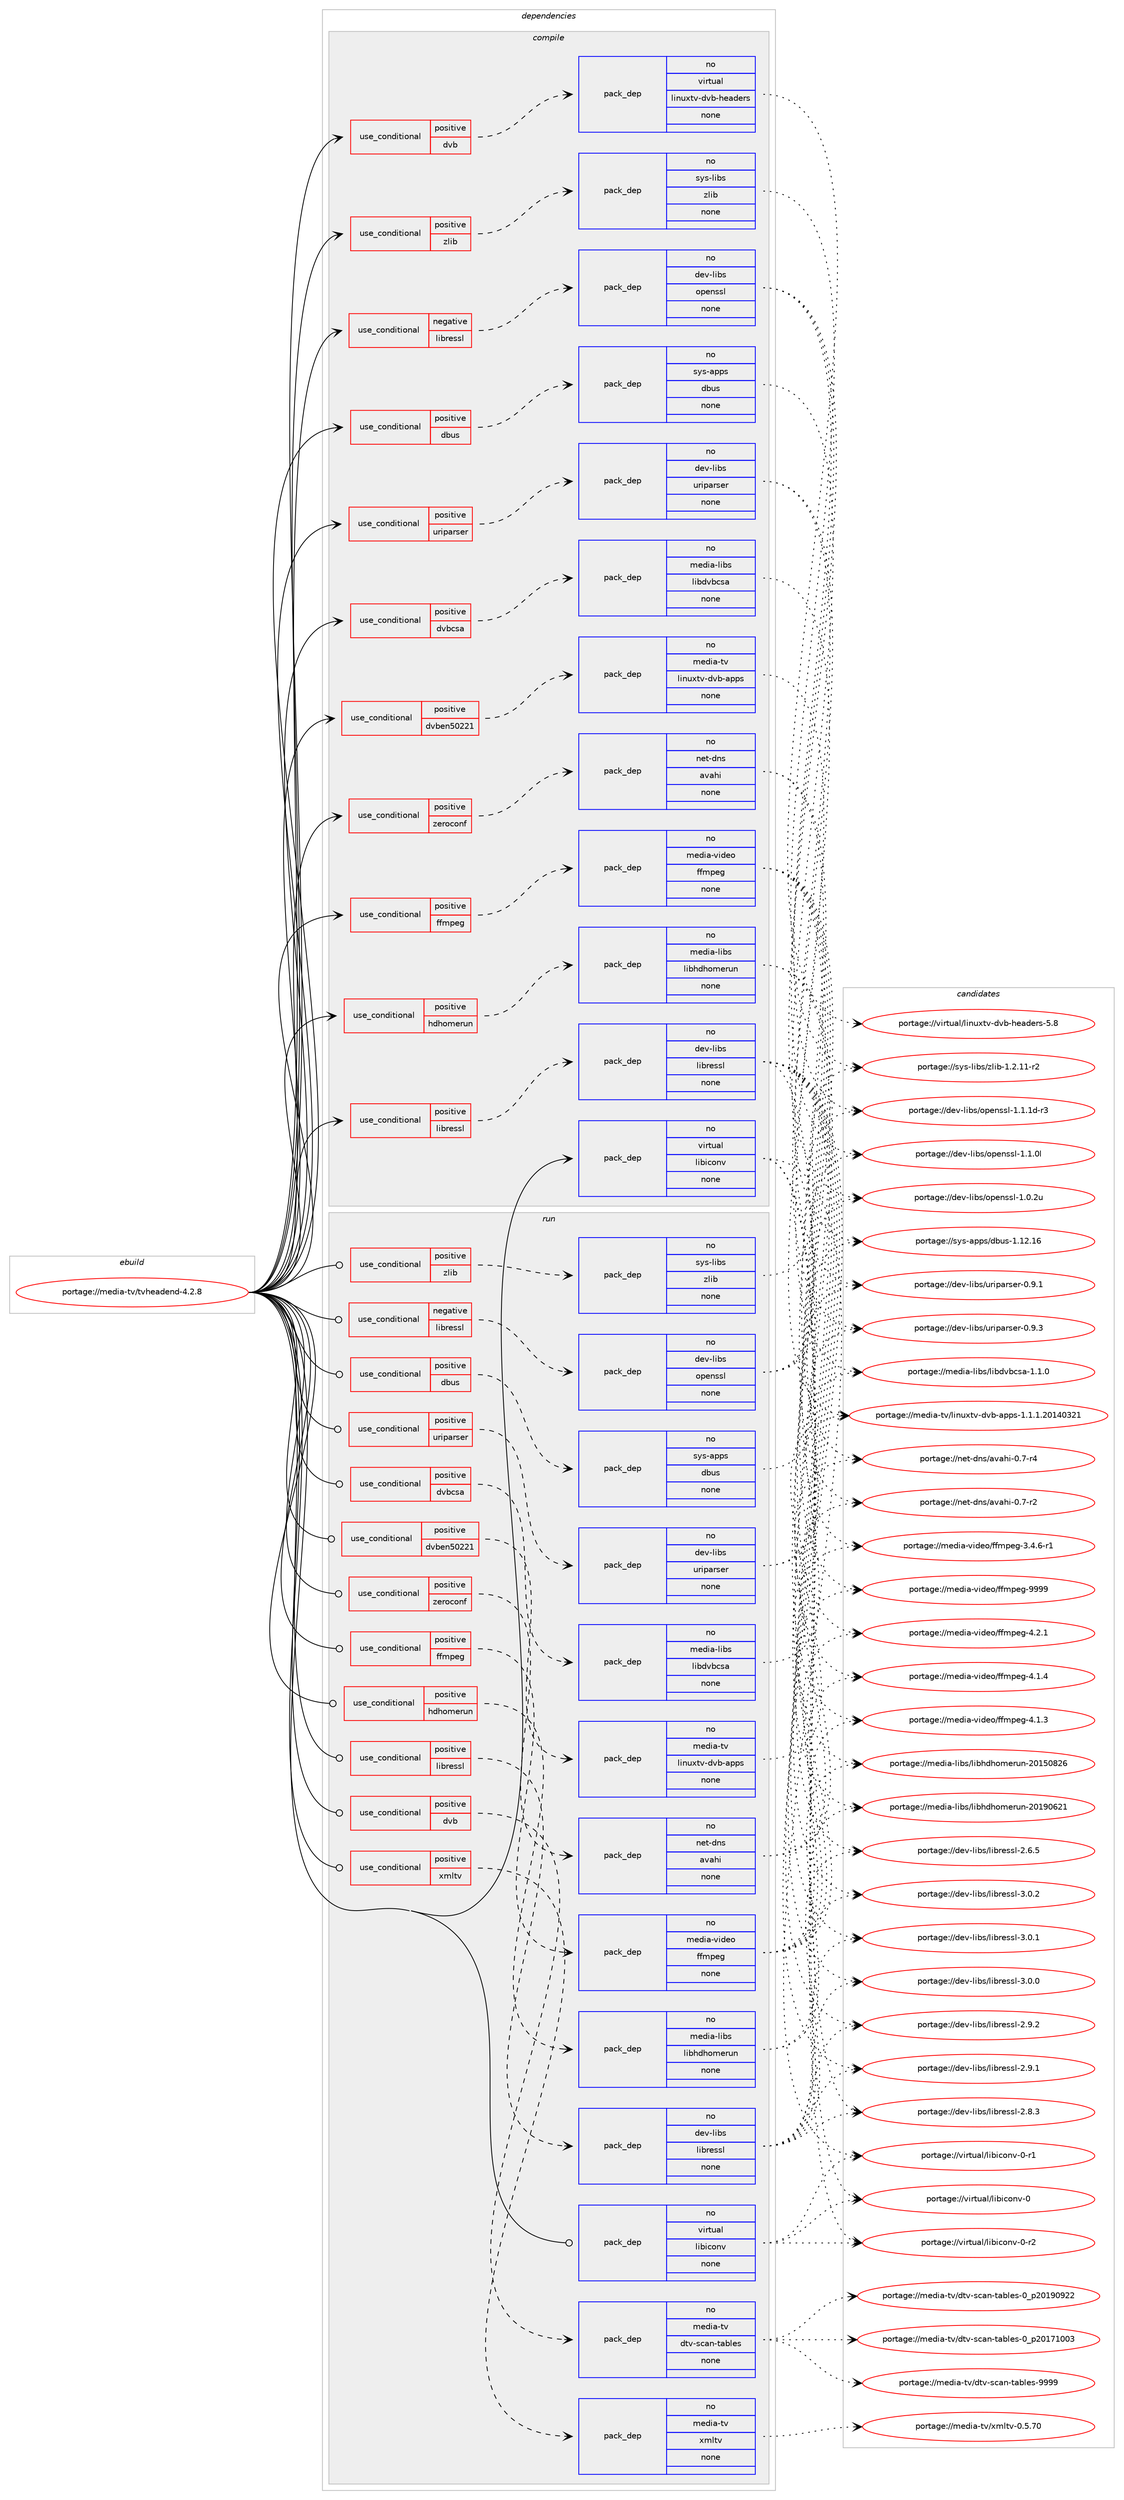 digraph prolog {

# *************
# Graph options
# *************

newrank=true;
concentrate=true;
compound=true;
graph [rankdir=LR,fontname=Helvetica,fontsize=10,ranksep=1.5];#, ranksep=2.5, nodesep=0.2];
edge  [arrowhead=vee];
node  [fontname=Helvetica,fontsize=10];

# **********
# The ebuild
# **********

subgraph cluster_leftcol {
color=gray;
label=<<i>ebuild</i>>;
id [label="portage://media-tv/tvheadend-4.2.8", color=red, width=4, href="../media-tv/tvheadend-4.2.8.svg"];
}

# ****************
# The dependencies
# ****************

subgraph cluster_midcol {
color=gray;
label=<<i>dependencies</i>>;
subgraph cluster_compile {
fillcolor="#eeeeee";
style=filled;
label=<<i>compile</i>>;
subgraph cond40776 {
dependency181921 [label=<<TABLE BORDER="0" CELLBORDER="1" CELLSPACING="0" CELLPADDING="4"><TR><TD ROWSPAN="3" CELLPADDING="10">use_conditional</TD></TR><TR><TD>negative</TD></TR><TR><TD>libressl</TD></TR></TABLE>>, shape=none, color=red];
subgraph pack138299 {
dependency181922 [label=<<TABLE BORDER="0" CELLBORDER="1" CELLSPACING="0" CELLPADDING="4" WIDTH="220"><TR><TD ROWSPAN="6" CELLPADDING="30">pack_dep</TD></TR><TR><TD WIDTH="110">no</TD></TR><TR><TD>dev-libs</TD></TR><TR><TD>openssl</TD></TR><TR><TD>none</TD></TR><TR><TD></TD></TR></TABLE>>, shape=none, color=blue];
}
dependency181921:e -> dependency181922:w [weight=20,style="dashed",arrowhead="vee"];
}
id:e -> dependency181921:w [weight=20,style="solid",arrowhead="vee"];
subgraph cond40777 {
dependency181923 [label=<<TABLE BORDER="0" CELLBORDER="1" CELLSPACING="0" CELLPADDING="4"><TR><TD ROWSPAN="3" CELLPADDING="10">use_conditional</TD></TR><TR><TD>positive</TD></TR><TR><TD>dbus</TD></TR></TABLE>>, shape=none, color=red];
subgraph pack138300 {
dependency181924 [label=<<TABLE BORDER="0" CELLBORDER="1" CELLSPACING="0" CELLPADDING="4" WIDTH="220"><TR><TD ROWSPAN="6" CELLPADDING="30">pack_dep</TD></TR><TR><TD WIDTH="110">no</TD></TR><TR><TD>sys-apps</TD></TR><TR><TD>dbus</TD></TR><TR><TD>none</TD></TR><TR><TD></TD></TR></TABLE>>, shape=none, color=blue];
}
dependency181923:e -> dependency181924:w [weight=20,style="dashed",arrowhead="vee"];
}
id:e -> dependency181923:w [weight=20,style="solid",arrowhead="vee"];
subgraph cond40778 {
dependency181925 [label=<<TABLE BORDER="0" CELLBORDER="1" CELLSPACING="0" CELLPADDING="4"><TR><TD ROWSPAN="3" CELLPADDING="10">use_conditional</TD></TR><TR><TD>positive</TD></TR><TR><TD>dvb</TD></TR></TABLE>>, shape=none, color=red];
subgraph pack138301 {
dependency181926 [label=<<TABLE BORDER="0" CELLBORDER="1" CELLSPACING="0" CELLPADDING="4" WIDTH="220"><TR><TD ROWSPAN="6" CELLPADDING="30">pack_dep</TD></TR><TR><TD WIDTH="110">no</TD></TR><TR><TD>virtual</TD></TR><TR><TD>linuxtv-dvb-headers</TD></TR><TR><TD>none</TD></TR><TR><TD></TD></TR></TABLE>>, shape=none, color=blue];
}
dependency181925:e -> dependency181926:w [weight=20,style="dashed",arrowhead="vee"];
}
id:e -> dependency181925:w [weight=20,style="solid",arrowhead="vee"];
subgraph cond40779 {
dependency181927 [label=<<TABLE BORDER="0" CELLBORDER="1" CELLSPACING="0" CELLPADDING="4"><TR><TD ROWSPAN="3" CELLPADDING="10">use_conditional</TD></TR><TR><TD>positive</TD></TR><TR><TD>dvbcsa</TD></TR></TABLE>>, shape=none, color=red];
subgraph pack138302 {
dependency181928 [label=<<TABLE BORDER="0" CELLBORDER="1" CELLSPACING="0" CELLPADDING="4" WIDTH="220"><TR><TD ROWSPAN="6" CELLPADDING="30">pack_dep</TD></TR><TR><TD WIDTH="110">no</TD></TR><TR><TD>media-libs</TD></TR><TR><TD>libdvbcsa</TD></TR><TR><TD>none</TD></TR><TR><TD></TD></TR></TABLE>>, shape=none, color=blue];
}
dependency181927:e -> dependency181928:w [weight=20,style="dashed",arrowhead="vee"];
}
id:e -> dependency181927:w [weight=20,style="solid",arrowhead="vee"];
subgraph cond40780 {
dependency181929 [label=<<TABLE BORDER="0" CELLBORDER="1" CELLSPACING="0" CELLPADDING="4"><TR><TD ROWSPAN="3" CELLPADDING="10">use_conditional</TD></TR><TR><TD>positive</TD></TR><TR><TD>dvben50221</TD></TR></TABLE>>, shape=none, color=red];
subgraph pack138303 {
dependency181930 [label=<<TABLE BORDER="0" CELLBORDER="1" CELLSPACING="0" CELLPADDING="4" WIDTH="220"><TR><TD ROWSPAN="6" CELLPADDING="30">pack_dep</TD></TR><TR><TD WIDTH="110">no</TD></TR><TR><TD>media-tv</TD></TR><TR><TD>linuxtv-dvb-apps</TD></TR><TR><TD>none</TD></TR><TR><TD></TD></TR></TABLE>>, shape=none, color=blue];
}
dependency181929:e -> dependency181930:w [weight=20,style="dashed",arrowhead="vee"];
}
id:e -> dependency181929:w [weight=20,style="solid",arrowhead="vee"];
subgraph cond40781 {
dependency181931 [label=<<TABLE BORDER="0" CELLBORDER="1" CELLSPACING="0" CELLPADDING="4"><TR><TD ROWSPAN="3" CELLPADDING="10">use_conditional</TD></TR><TR><TD>positive</TD></TR><TR><TD>ffmpeg</TD></TR></TABLE>>, shape=none, color=red];
subgraph pack138304 {
dependency181932 [label=<<TABLE BORDER="0" CELLBORDER="1" CELLSPACING="0" CELLPADDING="4" WIDTH="220"><TR><TD ROWSPAN="6" CELLPADDING="30">pack_dep</TD></TR><TR><TD WIDTH="110">no</TD></TR><TR><TD>media-video</TD></TR><TR><TD>ffmpeg</TD></TR><TR><TD>none</TD></TR><TR><TD></TD></TR></TABLE>>, shape=none, color=blue];
}
dependency181931:e -> dependency181932:w [weight=20,style="dashed",arrowhead="vee"];
}
id:e -> dependency181931:w [weight=20,style="solid",arrowhead="vee"];
subgraph cond40782 {
dependency181933 [label=<<TABLE BORDER="0" CELLBORDER="1" CELLSPACING="0" CELLPADDING="4"><TR><TD ROWSPAN="3" CELLPADDING="10">use_conditional</TD></TR><TR><TD>positive</TD></TR><TR><TD>hdhomerun</TD></TR></TABLE>>, shape=none, color=red];
subgraph pack138305 {
dependency181934 [label=<<TABLE BORDER="0" CELLBORDER="1" CELLSPACING="0" CELLPADDING="4" WIDTH="220"><TR><TD ROWSPAN="6" CELLPADDING="30">pack_dep</TD></TR><TR><TD WIDTH="110">no</TD></TR><TR><TD>media-libs</TD></TR><TR><TD>libhdhomerun</TD></TR><TR><TD>none</TD></TR><TR><TD></TD></TR></TABLE>>, shape=none, color=blue];
}
dependency181933:e -> dependency181934:w [weight=20,style="dashed",arrowhead="vee"];
}
id:e -> dependency181933:w [weight=20,style="solid",arrowhead="vee"];
subgraph cond40783 {
dependency181935 [label=<<TABLE BORDER="0" CELLBORDER="1" CELLSPACING="0" CELLPADDING="4"><TR><TD ROWSPAN="3" CELLPADDING="10">use_conditional</TD></TR><TR><TD>positive</TD></TR><TR><TD>libressl</TD></TR></TABLE>>, shape=none, color=red];
subgraph pack138306 {
dependency181936 [label=<<TABLE BORDER="0" CELLBORDER="1" CELLSPACING="0" CELLPADDING="4" WIDTH="220"><TR><TD ROWSPAN="6" CELLPADDING="30">pack_dep</TD></TR><TR><TD WIDTH="110">no</TD></TR><TR><TD>dev-libs</TD></TR><TR><TD>libressl</TD></TR><TR><TD>none</TD></TR><TR><TD></TD></TR></TABLE>>, shape=none, color=blue];
}
dependency181935:e -> dependency181936:w [weight=20,style="dashed",arrowhead="vee"];
}
id:e -> dependency181935:w [weight=20,style="solid",arrowhead="vee"];
subgraph cond40784 {
dependency181937 [label=<<TABLE BORDER="0" CELLBORDER="1" CELLSPACING="0" CELLPADDING="4"><TR><TD ROWSPAN="3" CELLPADDING="10">use_conditional</TD></TR><TR><TD>positive</TD></TR><TR><TD>uriparser</TD></TR></TABLE>>, shape=none, color=red];
subgraph pack138307 {
dependency181938 [label=<<TABLE BORDER="0" CELLBORDER="1" CELLSPACING="0" CELLPADDING="4" WIDTH="220"><TR><TD ROWSPAN="6" CELLPADDING="30">pack_dep</TD></TR><TR><TD WIDTH="110">no</TD></TR><TR><TD>dev-libs</TD></TR><TR><TD>uriparser</TD></TR><TR><TD>none</TD></TR><TR><TD></TD></TR></TABLE>>, shape=none, color=blue];
}
dependency181937:e -> dependency181938:w [weight=20,style="dashed",arrowhead="vee"];
}
id:e -> dependency181937:w [weight=20,style="solid",arrowhead="vee"];
subgraph cond40785 {
dependency181939 [label=<<TABLE BORDER="0" CELLBORDER="1" CELLSPACING="0" CELLPADDING="4"><TR><TD ROWSPAN="3" CELLPADDING="10">use_conditional</TD></TR><TR><TD>positive</TD></TR><TR><TD>zeroconf</TD></TR></TABLE>>, shape=none, color=red];
subgraph pack138308 {
dependency181940 [label=<<TABLE BORDER="0" CELLBORDER="1" CELLSPACING="0" CELLPADDING="4" WIDTH="220"><TR><TD ROWSPAN="6" CELLPADDING="30">pack_dep</TD></TR><TR><TD WIDTH="110">no</TD></TR><TR><TD>net-dns</TD></TR><TR><TD>avahi</TD></TR><TR><TD>none</TD></TR><TR><TD></TD></TR></TABLE>>, shape=none, color=blue];
}
dependency181939:e -> dependency181940:w [weight=20,style="dashed",arrowhead="vee"];
}
id:e -> dependency181939:w [weight=20,style="solid",arrowhead="vee"];
subgraph cond40786 {
dependency181941 [label=<<TABLE BORDER="0" CELLBORDER="1" CELLSPACING="0" CELLPADDING="4"><TR><TD ROWSPAN="3" CELLPADDING="10">use_conditional</TD></TR><TR><TD>positive</TD></TR><TR><TD>zlib</TD></TR></TABLE>>, shape=none, color=red];
subgraph pack138309 {
dependency181942 [label=<<TABLE BORDER="0" CELLBORDER="1" CELLSPACING="0" CELLPADDING="4" WIDTH="220"><TR><TD ROWSPAN="6" CELLPADDING="30">pack_dep</TD></TR><TR><TD WIDTH="110">no</TD></TR><TR><TD>sys-libs</TD></TR><TR><TD>zlib</TD></TR><TR><TD>none</TD></TR><TR><TD></TD></TR></TABLE>>, shape=none, color=blue];
}
dependency181941:e -> dependency181942:w [weight=20,style="dashed",arrowhead="vee"];
}
id:e -> dependency181941:w [weight=20,style="solid",arrowhead="vee"];
subgraph pack138310 {
dependency181943 [label=<<TABLE BORDER="0" CELLBORDER="1" CELLSPACING="0" CELLPADDING="4" WIDTH="220"><TR><TD ROWSPAN="6" CELLPADDING="30">pack_dep</TD></TR><TR><TD WIDTH="110">no</TD></TR><TR><TD>virtual</TD></TR><TR><TD>libiconv</TD></TR><TR><TD>none</TD></TR><TR><TD></TD></TR></TABLE>>, shape=none, color=blue];
}
id:e -> dependency181943:w [weight=20,style="solid",arrowhead="vee"];
}
subgraph cluster_compileandrun {
fillcolor="#eeeeee";
style=filled;
label=<<i>compile and run</i>>;
}
subgraph cluster_run {
fillcolor="#eeeeee";
style=filled;
label=<<i>run</i>>;
subgraph cond40787 {
dependency181944 [label=<<TABLE BORDER="0" CELLBORDER="1" CELLSPACING="0" CELLPADDING="4"><TR><TD ROWSPAN="3" CELLPADDING="10">use_conditional</TD></TR><TR><TD>negative</TD></TR><TR><TD>libressl</TD></TR></TABLE>>, shape=none, color=red];
subgraph pack138311 {
dependency181945 [label=<<TABLE BORDER="0" CELLBORDER="1" CELLSPACING="0" CELLPADDING="4" WIDTH="220"><TR><TD ROWSPAN="6" CELLPADDING="30">pack_dep</TD></TR><TR><TD WIDTH="110">no</TD></TR><TR><TD>dev-libs</TD></TR><TR><TD>openssl</TD></TR><TR><TD>none</TD></TR><TR><TD></TD></TR></TABLE>>, shape=none, color=blue];
}
dependency181944:e -> dependency181945:w [weight=20,style="dashed",arrowhead="vee"];
}
id:e -> dependency181944:w [weight=20,style="solid",arrowhead="odot"];
subgraph cond40788 {
dependency181946 [label=<<TABLE BORDER="0" CELLBORDER="1" CELLSPACING="0" CELLPADDING="4"><TR><TD ROWSPAN="3" CELLPADDING="10">use_conditional</TD></TR><TR><TD>positive</TD></TR><TR><TD>dbus</TD></TR></TABLE>>, shape=none, color=red];
subgraph pack138312 {
dependency181947 [label=<<TABLE BORDER="0" CELLBORDER="1" CELLSPACING="0" CELLPADDING="4" WIDTH="220"><TR><TD ROWSPAN="6" CELLPADDING="30">pack_dep</TD></TR><TR><TD WIDTH="110">no</TD></TR><TR><TD>sys-apps</TD></TR><TR><TD>dbus</TD></TR><TR><TD>none</TD></TR><TR><TD></TD></TR></TABLE>>, shape=none, color=blue];
}
dependency181946:e -> dependency181947:w [weight=20,style="dashed",arrowhead="vee"];
}
id:e -> dependency181946:w [weight=20,style="solid",arrowhead="odot"];
subgraph cond40789 {
dependency181948 [label=<<TABLE BORDER="0" CELLBORDER="1" CELLSPACING="0" CELLPADDING="4"><TR><TD ROWSPAN="3" CELLPADDING="10">use_conditional</TD></TR><TR><TD>positive</TD></TR><TR><TD>dvb</TD></TR></TABLE>>, shape=none, color=red];
subgraph pack138313 {
dependency181949 [label=<<TABLE BORDER="0" CELLBORDER="1" CELLSPACING="0" CELLPADDING="4" WIDTH="220"><TR><TD ROWSPAN="6" CELLPADDING="30">pack_dep</TD></TR><TR><TD WIDTH="110">no</TD></TR><TR><TD>media-tv</TD></TR><TR><TD>dtv-scan-tables</TD></TR><TR><TD>none</TD></TR><TR><TD></TD></TR></TABLE>>, shape=none, color=blue];
}
dependency181948:e -> dependency181949:w [weight=20,style="dashed",arrowhead="vee"];
}
id:e -> dependency181948:w [weight=20,style="solid",arrowhead="odot"];
subgraph cond40790 {
dependency181950 [label=<<TABLE BORDER="0" CELLBORDER="1" CELLSPACING="0" CELLPADDING="4"><TR><TD ROWSPAN="3" CELLPADDING="10">use_conditional</TD></TR><TR><TD>positive</TD></TR><TR><TD>dvbcsa</TD></TR></TABLE>>, shape=none, color=red];
subgraph pack138314 {
dependency181951 [label=<<TABLE BORDER="0" CELLBORDER="1" CELLSPACING="0" CELLPADDING="4" WIDTH="220"><TR><TD ROWSPAN="6" CELLPADDING="30">pack_dep</TD></TR><TR><TD WIDTH="110">no</TD></TR><TR><TD>media-libs</TD></TR><TR><TD>libdvbcsa</TD></TR><TR><TD>none</TD></TR><TR><TD></TD></TR></TABLE>>, shape=none, color=blue];
}
dependency181950:e -> dependency181951:w [weight=20,style="dashed",arrowhead="vee"];
}
id:e -> dependency181950:w [weight=20,style="solid",arrowhead="odot"];
subgraph cond40791 {
dependency181952 [label=<<TABLE BORDER="0" CELLBORDER="1" CELLSPACING="0" CELLPADDING="4"><TR><TD ROWSPAN="3" CELLPADDING="10">use_conditional</TD></TR><TR><TD>positive</TD></TR><TR><TD>dvben50221</TD></TR></TABLE>>, shape=none, color=red];
subgraph pack138315 {
dependency181953 [label=<<TABLE BORDER="0" CELLBORDER="1" CELLSPACING="0" CELLPADDING="4" WIDTH="220"><TR><TD ROWSPAN="6" CELLPADDING="30">pack_dep</TD></TR><TR><TD WIDTH="110">no</TD></TR><TR><TD>media-tv</TD></TR><TR><TD>linuxtv-dvb-apps</TD></TR><TR><TD>none</TD></TR><TR><TD></TD></TR></TABLE>>, shape=none, color=blue];
}
dependency181952:e -> dependency181953:w [weight=20,style="dashed",arrowhead="vee"];
}
id:e -> dependency181952:w [weight=20,style="solid",arrowhead="odot"];
subgraph cond40792 {
dependency181954 [label=<<TABLE BORDER="0" CELLBORDER="1" CELLSPACING="0" CELLPADDING="4"><TR><TD ROWSPAN="3" CELLPADDING="10">use_conditional</TD></TR><TR><TD>positive</TD></TR><TR><TD>ffmpeg</TD></TR></TABLE>>, shape=none, color=red];
subgraph pack138316 {
dependency181955 [label=<<TABLE BORDER="0" CELLBORDER="1" CELLSPACING="0" CELLPADDING="4" WIDTH="220"><TR><TD ROWSPAN="6" CELLPADDING="30">pack_dep</TD></TR><TR><TD WIDTH="110">no</TD></TR><TR><TD>media-video</TD></TR><TR><TD>ffmpeg</TD></TR><TR><TD>none</TD></TR><TR><TD></TD></TR></TABLE>>, shape=none, color=blue];
}
dependency181954:e -> dependency181955:w [weight=20,style="dashed",arrowhead="vee"];
}
id:e -> dependency181954:w [weight=20,style="solid",arrowhead="odot"];
subgraph cond40793 {
dependency181956 [label=<<TABLE BORDER="0" CELLBORDER="1" CELLSPACING="0" CELLPADDING="4"><TR><TD ROWSPAN="3" CELLPADDING="10">use_conditional</TD></TR><TR><TD>positive</TD></TR><TR><TD>hdhomerun</TD></TR></TABLE>>, shape=none, color=red];
subgraph pack138317 {
dependency181957 [label=<<TABLE BORDER="0" CELLBORDER="1" CELLSPACING="0" CELLPADDING="4" WIDTH="220"><TR><TD ROWSPAN="6" CELLPADDING="30">pack_dep</TD></TR><TR><TD WIDTH="110">no</TD></TR><TR><TD>media-libs</TD></TR><TR><TD>libhdhomerun</TD></TR><TR><TD>none</TD></TR><TR><TD></TD></TR></TABLE>>, shape=none, color=blue];
}
dependency181956:e -> dependency181957:w [weight=20,style="dashed",arrowhead="vee"];
}
id:e -> dependency181956:w [weight=20,style="solid",arrowhead="odot"];
subgraph cond40794 {
dependency181958 [label=<<TABLE BORDER="0" CELLBORDER="1" CELLSPACING="0" CELLPADDING="4"><TR><TD ROWSPAN="3" CELLPADDING="10">use_conditional</TD></TR><TR><TD>positive</TD></TR><TR><TD>libressl</TD></TR></TABLE>>, shape=none, color=red];
subgraph pack138318 {
dependency181959 [label=<<TABLE BORDER="0" CELLBORDER="1" CELLSPACING="0" CELLPADDING="4" WIDTH="220"><TR><TD ROWSPAN="6" CELLPADDING="30">pack_dep</TD></TR><TR><TD WIDTH="110">no</TD></TR><TR><TD>dev-libs</TD></TR><TR><TD>libressl</TD></TR><TR><TD>none</TD></TR><TR><TD></TD></TR></TABLE>>, shape=none, color=blue];
}
dependency181958:e -> dependency181959:w [weight=20,style="dashed",arrowhead="vee"];
}
id:e -> dependency181958:w [weight=20,style="solid",arrowhead="odot"];
subgraph cond40795 {
dependency181960 [label=<<TABLE BORDER="0" CELLBORDER="1" CELLSPACING="0" CELLPADDING="4"><TR><TD ROWSPAN="3" CELLPADDING="10">use_conditional</TD></TR><TR><TD>positive</TD></TR><TR><TD>uriparser</TD></TR></TABLE>>, shape=none, color=red];
subgraph pack138319 {
dependency181961 [label=<<TABLE BORDER="0" CELLBORDER="1" CELLSPACING="0" CELLPADDING="4" WIDTH="220"><TR><TD ROWSPAN="6" CELLPADDING="30">pack_dep</TD></TR><TR><TD WIDTH="110">no</TD></TR><TR><TD>dev-libs</TD></TR><TR><TD>uriparser</TD></TR><TR><TD>none</TD></TR><TR><TD></TD></TR></TABLE>>, shape=none, color=blue];
}
dependency181960:e -> dependency181961:w [weight=20,style="dashed",arrowhead="vee"];
}
id:e -> dependency181960:w [weight=20,style="solid",arrowhead="odot"];
subgraph cond40796 {
dependency181962 [label=<<TABLE BORDER="0" CELLBORDER="1" CELLSPACING="0" CELLPADDING="4"><TR><TD ROWSPAN="3" CELLPADDING="10">use_conditional</TD></TR><TR><TD>positive</TD></TR><TR><TD>xmltv</TD></TR></TABLE>>, shape=none, color=red];
subgraph pack138320 {
dependency181963 [label=<<TABLE BORDER="0" CELLBORDER="1" CELLSPACING="0" CELLPADDING="4" WIDTH="220"><TR><TD ROWSPAN="6" CELLPADDING="30">pack_dep</TD></TR><TR><TD WIDTH="110">no</TD></TR><TR><TD>media-tv</TD></TR><TR><TD>xmltv</TD></TR><TR><TD>none</TD></TR><TR><TD></TD></TR></TABLE>>, shape=none, color=blue];
}
dependency181962:e -> dependency181963:w [weight=20,style="dashed",arrowhead="vee"];
}
id:e -> dependency181962:w [weight=20,style="solid",arrowhead="odot"];
subgraph cond40797 {
dependency181964 [label=<<TABLE BORDER="0" CELLBORDER="1" CELLSPACING="0" CELLPADDING="4"><TR><TD ROWSPAN="3" CELLPADDING="10">use_conditional</TD></TR><TR><TD>positive</TD></TR><TR><TD>zeroconf</TD></TR></TABLE>>, shape=none, color=red];
subgraph pack138321 {
dependency181965 [label=<<TABLE BORDER="0" CELLBORDER="1" CELLSPACING="0" CELLPADDING="4" WIDTH="220"><TR><TD ROWSPAN="6" CELLPADDING="30">pack_dep</TD></TR><TR><TD WIDTH="110">no</TD></TR><TR><TD>net-dns</TD></TR><TR><TD>avahi</TD></TR><TR><TD>none</TD></TR><TR><TD></TD></TR></TABLE>>, shape=none, color=blue];
}
dependency181964:e -> dependency181965:w [weight=20,style="dashed",arrowhead="vee"];
}
id:e -> dependency181964:w [weight=20,style="solid",arrowhead="odot"];
subgraph cond40798 {
dependency181966 [label=<<TABLE BORDER="0" CELLBORDER="1" CELLSPACING="0" CELLPADDING="4"><TR><TD ROWSPAN="3" CELLPADDING="10">use_conditional</TD></TR><TR><TD>positive</TD></TR><TR><TD>zlib</TD></TR></TABLE>>, shape=none, color=red];
subgraph pack138322 {
dependency181967 [label=<<TABLE BORDER="0" CELLBORDER="1" CELLSPACING="0" CELLPADDING="4" WIDTH="220"><TR><TD ROWSPAN="6" CELLPADDING="30">pack_dep</TD></TR><TR><TD WIDTH="110">no</TD></TR><TR><TD>sys-libs</TD></TR><TR><TD>zlib</TD></TR><TR><TD>none</TD></TR><TR><TD></TD></TR></TABLE>>, shape=none, color=blue];
}
dependency181966:e -> dependency181967:w [weight=20,style="dashed",arrowhead="vee"];
}
id:e -> dependency181966:w [weight=20,style="solid",arrowhead="odot"];
subgraph pack138323 {
dependency181968 [label=<<TABLE BORDER="0" CELLBORDER="1" CELLSPACING="0" CELLPADDING="4" WIDTH="220"><TR><TD ROWSPAN="6" CELLPADDING="30">pack_dep</TD></TR><TR><TD WIDTH="110">no</TD></TR><TR><TD>virtual</TD></TR><TR><TD>libiconv</TD></TR><TR><TD>none</TD></TR><TR><TD></TD></TR></TABLE>>, shape=none, color=blue];
}
id:e -> dependency181968:w [weight=20,style="solid",arrowhead="odot"];
}
}

# **************
# The candidates
# **************

subgraph cluster_choices {
rank=same;
color=gray;
label=<<i>candidates</i>>;

subgraph choice138299 {
color=black;
nodesep=1;
choice1001011184510810598115471111121011101151151084549464946491004511451 [label="portage://dev-libs/openssl-1.1.1d-r3", color=red, width=4,href="../dev-libs/openssl-1.1.1d-r3.svg"];
choice100101118451081059811547111112101110115115108454946494648108 [label="portage://dev-libs/openssl-1.1.0l", color=red, width=4,href="../dev-libs/openssl-1.1.0l.svg"];
choice100101118451081059811547111112101110115115108454946484650117 [label="portage://dev-libs/openssl-1.0.2u", color=red, width=4,href="../dev-libs/openssl-1.0.2u.svg"];
dependency181922:e -> choice1001011184510810598115471111121011101151151084549464946491004511451:w [style=dotted,weight="100"];
dependency181922:e -> choice100101118451081059811547111112101110115115108454946494648108:w [style=dotted,weight="100"];
dependency181922:e -> choice100101118451081059811547111112101110115115108454946484650117:w [style=dotted,weight="100"];
}
subgraph choice138300 {
color=black;
nodesep=1;
choice115121115459711211211547100981171154549464950464954 [label="portage://sys-apps/dbus-1.12.16", color=red, width=4,href="../sys-apps/dbus-1.12.16.svg"];
dependency181924:e -> choice115121115459711211211547100981171154549464950464954:w [style=dotted,weight="100"];
}
subgraph choice138301 {
color=black;
nodesep=1;
choice11810511411611797108471081051101171201161184510011898451041019710010111411545534656 [label="portage://virtual/linuxtv-dvb-headers-5.8", color=red, width=4,href="../virtual/linuxtv-dvb-headers-5.8.svg"];
dependency181926:e -> choice11810511411611797108471081051101171201161184510011898451041019710010111411545534656:w [style=dotted,weight="100"];
}
subgraph choice138302 {
color=black;
nodesep=1;
choice1091011001059745108105981154710810598100118989911597454946494648 [label="portage://media-libs/libdvbcsa-1.1.0", color=red, width=4,href="../media-libs/libdvbcsa-1.1.0.svg"];
dependency181928:e -> choice1091011001059745108105981154710810598100118989911597454946494648:w [style=dotted,weight="100"];
}
subgraph choice138303 {
color=black;
nodesep=1;
choice10910110010597451161184710810511011712011611845100118984597112112115454946494649465048495248515049 [label="portage://media-tv/linuxtv-dvb-apps-1.1.1.20140321", color=red, width=4,href="../media-tv/linuxtv-dvb-apps-1.1.1.20140321.svg"];
dependency181930:e -> choice10910110010597451161184710810511011712011611845100118984597112112115454946494649465048495248515049:w [style=dotted,weight="100"];
}
subgraph choice138304 {
color=black;
nodesep=1;
choice1091011001059745118105100101111471021021091121011034557575757 [label="portage://media-video/ffmpeg-9999", color=red, width=4,href="../media-video/ffmpeg-9999.svg"];
choice109101100105974511810510010111147102102109112101103455246504649 [label="portage://media-video/ffmpeg-4.2.1", color=red, width=4,href="../media-video/ffmpeg-4.2.1.svg"];
choice109101100105974511810510010111147102102109112101103455246494652 [label="portage://media-video/ffmpeg-4.1.4", color=red, width=4,href="../media-video/ffmpeg-4.1.4.svg"];
choice109101100105974511810510010111147102102109112101103455246494651 [label="portage://media-video/ffmpeg-4.1.3", color=red, width=4,href="../media-video/ffmpeg-4.1.3.svg"];
choice1091011001059745118105100101111471021021091121011034551465246544511449 [label="portage://media-video/ffmpeg-3.4.6-r1", color=red, width=4,href="../media-video/ffmpeg-3.4.6-r1.svg"];
dependency181932:e -> choice1091011001059745118105100101111471021021091121011034557575757:w [style=dotted,weight="100"];
dependency181932:e -> choice109101100105974511810510010111147102102109112101103455246504649:w [style=dotted,weight="100"];
dependency181932:e -> choice109101100105974511810510010111147102102109112101103455246494652:w [style=dotted,weight="100"];
dependency181932:e -> choice109101100105974511810510010111147102102109112101103455246494651:w [style=dotted,weight="100"];
dependency181932:e -> choice1091011001059745118105100101111471021021091121011034551465246544511449:w [style=dotted,weight="100"];
}
subgraph choice138305 {
color=black;
nodesep=1;
choice1091011001059745108105981154710810598104100104111109101114117110455048495748545049 [label="portage://media-libs/libhdhomerun-20190621", color=red, width=4,href="../media-libs/libhdhomerun-20190621.svg"];
choice1091011001059745108105981154710810598104100104111109101114117110455048495348565054 [label="portage://media-libs/libhdhomerun-20150826", color=red, width=4,href="../media-libs/libhdhomerun-20150826.svg"];
dependency181934:e -> choice1091011001059745108105981154710810598104100104111109101114117110455048495748545049:w [style=dotted,weight="100"];
dependency181934:e -> choice1091011001059745108105981154710810598104100104111109101114117110455048495348565054:w [style=dotted,weight="100"];
}
subgraph choice138306 {
color=black;
nodesep=1;
choice10010111845108105981154710810598114101115115108455146484650 [label="portage://dev-libs/libressl-3.0.2", color=red, width=4,href="../dev-libs/libressl-3.0.2.svg"];
choice10010111845108105981154710810598114101115115108455146484649 [label="portage://dev-libs/libressl-3.0.1", color=red, width=4,href="../dev-libs/libressl-3.0.1.svg"];
choice10010111845108105981154710810598114101115115108455146484648 [label="portage://dev-libs/libressl-3.0.0", color=red, width=4,href="../dev-libs/libressl-3.0.0.svg"];
choice10010111845108105981154710810598114101115115108455046574650 [label="portage://dev-libs/libressl-2.9.2", color=red, width=4,href="../dev-libs/libressl-2.9.2.svg"];
choice10010111845108105981154710810598114101115115108455046574649 [label="portage://dev-libs/libressl-2.9.1", color=red, width=4,href="../dev-libs/libressl-2.9.1.svg"];
choice10010111845108105981154710810598114101115115108455046564651 [label="portage://dev-libs/libressl-2.8.3", color=red, width=4,href="../dev-libs/libressl-2.8.3.svg"];
choice10010111845108105981154710810598114101115115108455046544653 [label="portage://dev-libs/libressl-2.6.5", color=red, width=4,href="../dev-libs/libressl-2.6.5.svg"];
dependency181936:e -> choice10010111845108105981154710810598114101115115108455146484650:w [style=dotted,weight="100"];
dependency181936:e -> choice10010111845108105981154710810598114101115115108455146484649:w [style=dotted,weight="100"];
dependency181936:e -> choice10010111845108105981154710810598114101115115108455146484648:w [style=dotted,weight="100"];
dependency181936:e -> choice10010111845108105981154710810598114101115115108455046574650:w [style=dotted,weight="100"];
dependency181936:e -> choice10010111845108105981154710810598114101115115108455046574649:w [style=dotted,weight="100"];
dependency181936:e -> choice10010111845108105981154710810598114101115115108455046564651:w [style=dotted,weight="100"];
dependency181936:e -> choice10010111845108105981154710810598114101115115108455046544653:w [style=dotted,weight="100"];
}
subgraph choice138307 {
color=black;
nodesep=1;
choice10010111845108105981154711711410511297114115101114454846574651 [label="portage://dev-libs/uriparser-0.9.3", color=red, width=4,href="../dev-libs/uriparser-0.9.3.svg"];
choice10010111845108105981154711711410511297114115101114454846574649 [label="portage://dev-libs/uriparser-0.9.1", color=red, width=4,href="../dev-libs/uriparser-0.9.1.svg"];
dependency181938:e -> choice10010111845108105981154711711410511297114115101114454846574651:w [style=dotted,weight="100"];
dependency181938:e -> choice10010111845108105981154711711410511297114115101114454846574649:w [style=dotted,weight="100"];
}
subgraph choice138308 {
color=black;
nodesep=1;
choice11010111645100110115479711897104105454846554511452 [label="portage://net-dns/avahi-0.7-r4", color=red, width=4,href="../net-dns/avahi-0.7-r4.svg"];
choice11010111645100110115479711897104105454846554511450 [label="portage://net-dns/avahi-0.7-r2", color=red, width=4,href="../net-dns/avahi-0.7-r2.svg"];
dependency181940:e -> choice11010111645100110115479711897104105454846554511452:w [style=dotted,weight="100"];
dependency181940:e -> choice11010111645100110115479711897104105454846554511450:w [style=dotted,weight="100"];
}
subgraph choice138309 {
color=black;
nodesep=1;
choice11512111545108105981154712210810598454946504649494511450 [label="portage://sys-libs/zlib-1.2.11-r2", color=red, width=4,href="../sys-libs/zlib-1.2.11-r2.svg"];
dependency181942:e -> choice11512111545108105981154712210810598454946504649494511450:w [style=dotted,weight="100"];
}
subgraph choice138310 {
color=black;
nodesep=1;
choice1181051141161179710847108105981059911111011845484511450 [label="portage://virtual/libiconv-0-r2", color=red, width=4,href="../virtual/libiconv-0-r2.svg"];
choice1181051141161179710847108105981059911111011845484511449 [label="portage://virtual/libiconv-0-r1", color=red, width=4,href="../virtual/libiconv-0-r1.svg"];
choice118105114116117971084710810598105991111101184548 [label="portage://virtual/libiconv-0", color=red, width=4,href="../virtual/libiconv-0.svg"];
dependency181943:e -> choice1181051141161179710847108105981059911111011845484511450:w [style=dotted,weight="100"];
dependency181943:e -> choice1181051141161179710847108105981059911111011845484511449:w [style=dotted,weight="100"];
dependency181943:e -> choice118105114116117971084710810598105991111101184548:w [style=dotted,weight="100"];
}
subgraph choice138311 {
color=black;
nodesep=1;
choice1001011184510810598115471111121011101151151084549464946491004511451 [label="portage://dev-libs/openssl-1.1.1d-r3", color=red, width=4,href="../dev-libs/openssl-1.1.1d-r3.svg"];
choice100101118451081059811547111112101110115115108454946494648108 [label="portage://dev-libs/openssl-1.1.0l", color=red, width=4,href="../dev-libs/openssl-1.1.0l.svg"];
choice100101118451081059811547111112101110115115108454946484650117 [label="portage://dev-libs/openssl-1.0.2u", color=red, width=4,href="../dev-libs/openssl-1.0.2u.svg"];
dependency181945:e -> choice1001011184510810598115471111121011101151151084549464946491004511451:w [style=dotted,weight="100"];
dependency181945:e -> choice100101118451081059811547111112101110115115108454946494648108:w [style=dotted,weight="100"];
dependency181945:e -> choice100101118451081059811547111112101110115115108454946484650117:w [style=dotted,weight="100"];
}
subgraph choice138312 {
color=black;
nodesep=1;
choice115121115459711211211547100981171154549464950464954 [label="portage://sys-apps/dbus-1.12.16", color=red, width=4,href="../sys-apps/dbus-1.12.16.svg"];
dependency181947:e -> choice115121115459711211211547100981171154549464950464954:w [style=dotted,weight="100"];
}
subgraph choice138313 {
color=black;
nodesep=1;
choice1091011001059745116118471001161184511599971104511697981081011154557575757 [label="portage://media-tv/dtv-scan-tables-9999", color=red, width=4,href="../media-tv/dtv-scan-tables-9999.svg"];
choice1091011001059745116118471001161184511599971104511697981081011154548951125048495748575050 [label="portage://media-tv/dtv-scan-tables-0_p20190922", color=red, width=4,href="../media-tv/dtv-scan-tables-0_p20190922.svg"];
choice1091011001059745116118471001161184511599971104511697981081011154548951125048495549484851 [label="portage://media-tv/dtv-scan-tables-0_p20171003", color=red, width=4,href="../media-tv/dtv-scan-tables-0_p20171003.svg"];
dependency181949:e -> choice1091011001059745116118471001161184511599971104511697981081011154557575757:w [style=dotted,weight="100"];
dependency181949:e -> choice1091011001059745116118471001161184511599971104511697981081011154548951125048495748575050:w [style=dotted,weight="100"];
dependency181949:e -> choice1091011001059745116118471001161184511599971104511697981081011154548951125048495549484851:w [style=dotted,weight="100"];
}
subgraph choice138314 {
color=black;
nodesep=1;
choice1091011001059745108105981154710810598100118989911597454946494648 [label="portage://media-libs/libdvbcsa-1.1.0", color=red, width=4,href="../media-libs/libdvbcsa-1.1.0.svg"];
dependency181951:e -> choice1091011001059745108105981154710810598100118989911597454946494648:w [style=dotted,weight="100"];
}
subgraph choice138315 {
color=black;
nodesep=1;
choice10910110010597451161184710810511011712011611845100118984597112112115454946494649465048495248515049 [label="portage://media-tv/linuxtv-dvb-apps-1.1.1.20140321", color=red, width=4,href="../media-tv/linuxtv-dvb-apps-1.1.1.20140321.svg"];
dependency181953:e -> choice10910110010597451161184710810511011712011611845100118984597112112115454946494649465048495248515049:w [style=dotted,weight="100"];
}
subgraph choice138316 {
color=black;
nodesep=1;
choice1091011001059745118105100101111471021021091121011034557575757 [label="portage://media-video/ffmpeg-9999", color=red, width=4,href="../media-video/ffmpeg-9999.svg"];
choice109101100105974511810510010111147102102109112101103455246504649 [label="portage://media-video/ffmpeg-4.2.1", color=red, width=4,href="../media-video/ffmpeg-4.2.1.svg"];
choice109101100105974511810510010111147102102109112101103455246494652 [label="portage://media-video/ffmpeg-4.1.4", color=red, width=4,href="../media-video/ffmpeg-4.1.4.svg"];
choice109101100105974511810510010111147102102109112101103455246494651 [label="portage://media-video/ffmpeg-4.1.3", color=red, width=4,href="../media-video/ffmpeg-4.1.3.svg"];
choice1091011001059745118105100101111471021021091121011034551465246544511449 [label="portage://media-video/ffmpeg-3.4.6-r1", color=red, width=4,href="../media-video/ffmpeg-3.4.6-r1.svg"];
dependency181955:e -> choice1091011001059745118105100101111471021021091121011034557575757:w [style=dotted,weight="100"];
dependency181955:e -> choice109101100105974511810510010111147102102109112101103455246504649:w [style=dotted,weight="100"];
dependency181955:e -> choice109101100105974511810510010111147102102109112101103455246494652:w [style=dotted,weight="100"];
dependency181955:e -> choice109101100105974511810510010111147102102109112101103455246494651:w [style=dotted,weight="100"];
dependency181955:e -> choice1091011001059745118105100101111471021021091121011034551465246544511449:w [style=dotted,weight="100"];
}
subgraph choice138317 {
color=black;
nodesep=1;
choice1091011001059745108105981154710810598104100104111109101114117110455048495748545049 [label="portage://media-libs/libhdhomerun-20190621", color=red, width=4,href="../media-libs/libhdhomerun-20190621.svg"];
choice1091011001059745108105981154710810598104100104111109101114117110455048495348565054 [label="portage://media-libs/libhdhomerun-20150826", color=red, width=4,href="../media-libs/libhdhomerun-20150826.svg"];
dependency181957:e -> choice1091011001059745108105981154710810598104100104111109101114117110455048495748545049:w [style=dotted,weight="100"];
dependency181957:e -> choice1091011001059745108105981154710810598104100104111109101114117110455048495348565054:w [style=dotted,weight="100"];
}
subgraph choice138318 {
color=black;
nodesep=1;
choice10010111845108105981154710810598114101115115108455146484650 [label="portage://dev-libs/libressl-3.0.2", color=red, width=4,href="../dev-libs/libressl-3.0.2.svg"];
choice10010111845108105981154710810598114101115115108455146484649 [label="portage://dev-libs/libressl-3.0.1", color=red, width=4,href="../dev-libs/libressl-3.0.1.svg"];
choice10010111845108105981154710810598114101115115108455146484648 [label="portage://dev-libs/libressl-3.0.0", color=red, width=4,href="../dev-libs/libressl-3.0.0.svg"];
choice10010111845108105981154710810598114101115115108455046574650 [label="portage://dev-libs/libressl-2.9.2", color=red, width=4,href="../dev-libs/libressl-2.9.2.svg"];
choice10010111845108105981154710810598114101115115108455046574649 [label="portage://dev-libs/libressl-2.9.1", color=red, width=4,href="../dev-libs/libressl-2.9.1.svg"];
choice10010111845108105981154710810598114101115115108455046564651 [label="portage://dev-libs/libressl-2.8.3", color=red, width=4,href="../dev-libs/libressl-2.8.3.svg"];
choice10010111845108105981154710810598114101115115108455046544653 [label="portage://dev-libs/libressl-2.6.5", color=red, width=4,href="../dev-libs/libressl-2.6.5.svg"];
dependency181959:e -> choice10010111845108105981154710810598114101115115108455146484650:w [style=dotted,weight="100"];
dependency181959:e -> choice10010111845108105981154710810598114101115115108455146484649:w [style=dotted,weight="100"];
dependency181959:e -> choice10010111845108105981154710810598114101115115108455146484648:w [style=dotted,weight="100"];
dependency181959:e -> choice10010111845108105981154710810598114101115115108455046574650:w [style=dotted,weight="100"];
dependency181959:e -> choice10010111845108105981154710810598114101115115108455046574649:w [style=dotted,weight="100"];
dependency181959:e -> choice10010111845108105981154710810598114101115115108455046564651:w [style=dotted,weight="100"];
dependency181959:e -> choice10010111845108105981154710810598114101115115108455046544653:w [style=dotted,weight="100"];
}
subgraph choice138319 {
color=black;
nodesep=1;
choice10010111845108105981154711711410511297114115101114454846574651 [label="portage://dev-libs/uriparser-0.9.3", color=red, width=4,href="../dev-libs/uriparser-0.9.3.svg"];
choice10010111845108105981154711711410511297114115101114454846574649 [label="portage://dev-libs/uriparser-0.9.1", color=red, width=4,href="../dev-libs/uriparser-0.9.1.svg"];
dependency181961:e -> choice10010111845108105981154711711410511297114115101114454846574651:w [style=dotted,weight="100"];
dependency181961:e -> choice10010111845108105981154711711410511297114115101114454846574649:w [style=dotted,weight="100"];
}
subgraph choice138320 {
color=black;
nodesep=1;
choice10910110010597451161184712010910811611845484653465548 [label="portage://media-tv/xmltv-0.5.70", color=red, width=4,href="../media-tv/xmltv-0.5.70.svg"];
dependency181963:e -> choice10910110010597451161184712010910811611845484653465548:w [style=dotted,weight="100"];
}
subgraph choice138321 {
color=black;
nodesep=1;
choice11010111645100110115479711897104105454846554511452 [label="portage://net-dns/avahi-0.7-r4", color=red, width=4,href="../net-dns/avahi-0.7-r4.svg"];
choice11010111645100110115479711897104105454846554511450 [label="portage://net-dns/avahi-0.7-r2", color=red, width=4,href="../net-dns/avahi-0.7-r2.svg"];
dependency181965:e -> choice11010111645100110115479711897104105454846554511452:w [style=dotted,weight="100"];
dependency181965:e -> choice11010111645100110115479711897104105454846554511450:w [style=dotted,weight="100"];
}
subgraph choice138322 {
color=black;
nodesep=1;
choice11512111545108105981154712210810598454946504649494511450 [label="portage://sys-libs/zlib-1.2.11-r2", color=red, width=4,href="../sys-libs/zlib-1.2.11-r2.svg"];
dependency181967:e -> choice11512111545108105981154712210810598454946504649494511450:w [style=dotted,weight="100"];
}
subgraph choice138323 {
color=black;
nodesep=1;
choice1181051141161179710847108105981059911111011845484511450 [label="portage://virtual/libiconv-0-r2", color=red, width=4,href="../virtual/libiconv-0-r2.svg"];
choice1181051141161179710847108105981059911111011845484511449 [label="portage://virtual/libiconv-0-r1", color=red, width=4,href="../virtual/libiconv-0-r1.svg"];
choice118105114116117971084710810598105991111101184548 [label="portage://virtual/libiconv-0", color=red, width=4,href="../virtual/libiconv-0.svg"];
dependency181968:e -> choice1181051141161179710847108105981059911111011845484511450:w [style=dotted,weight="100"];
dependency181968:e -> choice1181051141161179710847108105981059911111011845484511449:w [style=dotted,weight="100"];
dependency181968:e -> choice118105114116117971084710810598105991111101184548:w [style=dotted,weight="100"];
}
}

}

